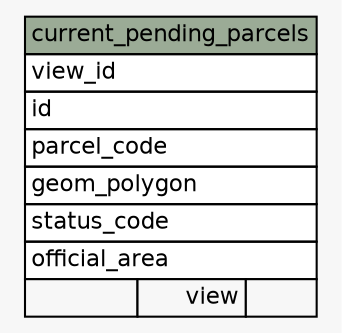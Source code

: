 // dot 2.36.0 on Windows 7 6.1
// SchemaSpy rev 590
digraph "current_pending_parcels" {
  graph [
    rankdir="RL"
    bgcolor="#f7f7f7"
    nodesep="0.18"
    ranksep="0.46"
    fontname="Helvetica"
    fontsize="11"
  ];
  node [
    fontname="Helvetica"
    fontsize="11"
    shape="plaintext"
  ];
  edge [
    arrowsize="0.8"
  ];
  "current_pending_parcels" [
    label=<
    <TABLE BORDER="0" CELLBORDER="1" CELLSPACING="0" BGCOLOR="#ffffff">
      <TR><TD COLSPAN="3" BGCOLOR="#9bab96" ALIGN="CENTER">current_pending_parcels</TD></TR>
      <TR><TD PORT="view_id" COLSPAN="3" ALIGN="LEFT">view_id</TD></TR>
      <TR><TD PORT="id" COLSPAN="3" ALIGN="LEFT">id</TD></TR>
      <TR><TD PORT="parcel_code" COLSPAN="3" ALIGN="LEFT">parcel_code</TD></TR>
      <TR><TD PORT="geom_polygon" COLSPAN="3" ALIGN="LEFT">geom_polygon</TD></TR>
      <TR><TD PORT="status_code" COLSPAN="3" ALIGN="LEFT">status_code</TD></TR>
      <TR><TD PORT="official_area" COLSPAN="3" ALIGN="LEFT">official_area</TD></TR>
      <TR><TD ALIGN="LEFT" BGCOLOR="#f7f7f7">  </TD><TD ALIGN="RIGHT" BGCOLOR="#f7f7f7">view</TD><TD ALIGN="RIGHT" BGCOLOR="#f7f7f7">  </TD></TR>
    </TABLE>>
    URL="tables/current_pending_parcels.html"
    tooltip="current_pending_parcels"
  ];
}
